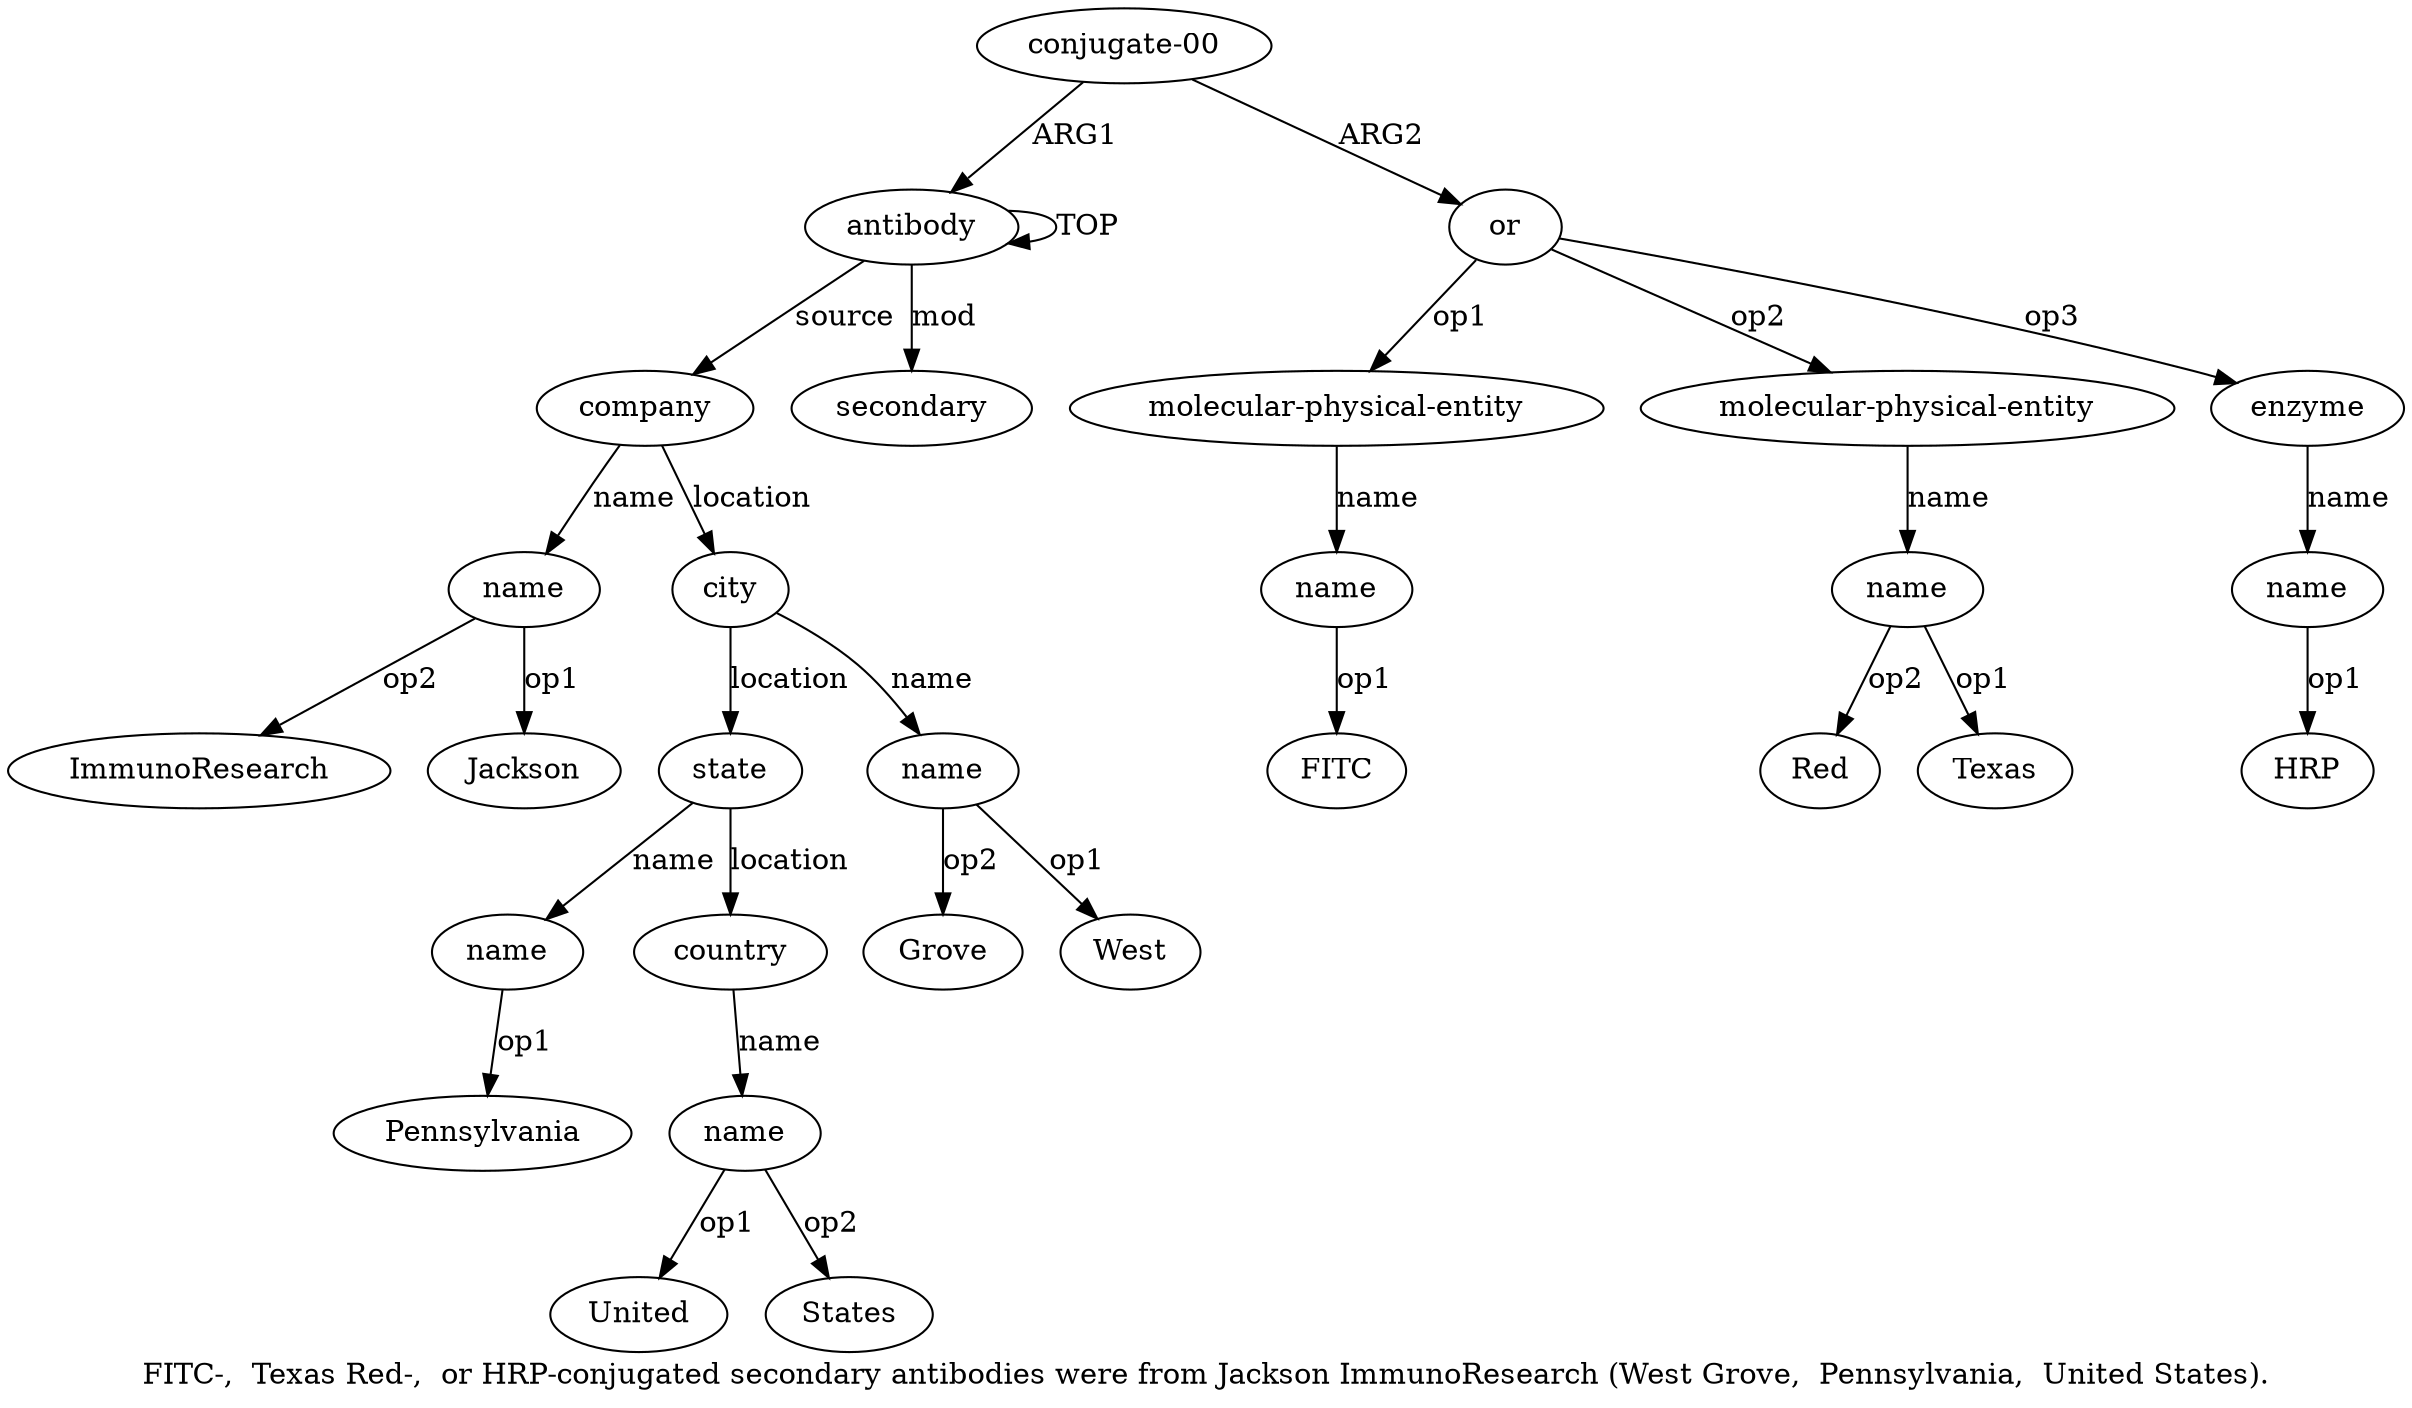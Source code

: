 digraph  {
	graph [label="FITC-,  Texas Red-,  or HRP-conjugated secondary antibodies were from Jackson ImmunoResearch (West Grove,  Pennsylvania,  United \
States)."];
	node [label="\N"];
	"a7 Red"	 [color=black,
		gold_ind=-1,
		gold_label=Red,
		label=Red,
		test_ind=-1,
		test_label=Red];
	"a13 Grove"	 [color=black,
		gold_ind=-1,
		gold_label=Grove,
		label=Grove,
		test_ind=-1,
		test_label=Grove];
	"a7 Texas"	 [color=black,
		gold_ind=-1,
		gold_label=Texas,
		label=Texas,
		test_ind=-1,
		test_label=Texas];
	"a11 ImmunoResearch"	 [color=black,
		gold_ind=-1,
		gold_label=ImmunoResearch,
		label=ImmunoResearch,
		test_ind=-1,
		test_label=ImmunoResearch];
	"a11 Jackson"	 [color=black,
		gold_ind=-1,
		gold_label=Jackson,
		label=Jackson,
		test_ind=-1,
		test_label=Jackson];
	"a15 Pennsylvania"	 [color=black,
		gold_ind=-1,
		gold_label=Pennsylvania,
		label=Pennsylvania,
		test_ind=-1,
		test_label=Pennsylvania];
	a15	 [color=black,
		gold_ind=15,
		gold_label=name,
		label=name,
		test_ind=15,
		test_label=name];
	a15 -> "a15 Pennsylvania" [key=0,
	color=black,
	gold_label=op1,
	label=op1,
	test_label=op1];
a14 [color=black,
	gold_ind=14,
	gold_label=state,
	label=state,
	test_ind=14,
	test_label=state];
a14 -> a15 [key=0,
color=black,
gold_label=name,
label=name,
test_label=name];
a16 [color=black,
gold_ind=16,
gold_label=country,
label=country,
test_ind=16,
test_label=country];
a14 -> a16 [key=0,
color=black,
gold_label=location,
label=location,
test_label=location];
a17 [color=black,
gold_ind=17,
gold_label=name,
label=name,
test_ind=17,
test_label=name];
"a17 United" [color=black,
gold_ind=-1,
gold_label=United,
label=United,
test_ind=-1,
test_label=United];
a17 -> "a17 United" [key=0,
color=black,
gold_label=op1,
label=op1,
test_label=op1];
"a17 States" [color=black,
gold_ind=-1,
gold_label=States,
label=States,
test_ind=-1,
test_label=States];
a17 -> "a17 States" [key=0,
color=black,
gold_label=op2,
label=op2,
test_label=op2];
a16 -> a17 [key=0,
color=black,
gold_label=name,
label=name,
test_label=name];
a11 [color=black,
gold_ind=11,
gold_label=name,
label=name,
test_ind=11,
test_label=name];
a11 -> "a11 ImmunoResearch" [key=0,
color=black,
gold_label=op2,
label=op2,
test_label=op2];
a11 -> "a11 Jackson" [key=0,
color=black,
gold_label=op1,
label=op1,
test_label=op1];
a10 [color=black,
gold_ind=10,
gold_label=company,
label=company,
test_ind=10,
test_label=company];
a10 -> a11 [key=0,
color=black,
gold_label=name,
label=name,
test_label=name];
a12 [color=black,
gold_ind=12,
gold_label=city,
label=city,
test_ind=12,
test_label=city];
a10 -> a12 [key=0,
color=black,
gold_label=location,
label=location,
test_label=location];
a13 [color=black,
gold_ind=13,
gold_label=name,
label=name,
test_ind=13,
test_label=name];
a13 -> "a13 Grove" [key=0,
color=black,
gold_label=op2,
label=op2,
test_label=op2];
"a13 West" [color=black,
gold_ind=-1,
gold_label=West,
label=West,
test_ind=-1,
test_label=West];
a13 -> "a13 West" [key=0,
color=black,
gold_label=op1,
label=op1,
test_label=op1];
a12 -> a14 [key=0,
color=black,
gold_label=location,
label=location,
test_label=location];
a12 -> a13 [key=0,
color=black,
gold_label=name,
label=name,
test_label=name];
"a5 FITC" [color=black,
gold_ind=-1,
gold_label=FITC,
label=FITC,
test_ind=-1,
test_label=FITC];
a1 [color=black,
gold_ind=1,
gold_label=secondary,
label=secondary,
test_ind=1,
test_label=secondary];
a0 [color=black,
gold_ind=0,
gold_label=antibody,
label=antibody,
test_ind=0,
test_label=antibody];
a0 -> a10 [key=0,
color=black,
gold_label=source,
label=source,
test_label=source];
a0 -> a1 [key=0,
color=black,
gold_label=mod,
label=mod,
test_label=mod];
a0 -> a0 [key=0,
color=black,
gold_label=TOP,
label=TOP,
test_label=TOP];
a3 [color=black,
gold_ind=3,
gold_label=or,
label=or,
test_ind=3,
test_label=or];
a4 [color=black,
gold_ind=4,
gold_label="molecular-physical-entity",
label="molecular-physical-entity",
test_ind=4,
test_label="molecular-physical-entity"];
a3 -> a4 [key=0,
color=black,
gold_label=op1,
label=op1,
test_label=op1];
a6 [color=black,
gold_ind=6,
gold_label="molecular-physical-entity",
label="molecular-physical-entity",
test_ind=6,
test_label="molecular-physical-entity"];
a3 -> a6 [key=0,
color=black,
gold_label=op2,
label=op2,
test_label=op2];
a8 [color=black,
gold_ind=8,
gold_label=enzyme,
label=enzyme,
test_ind=8,
test_label=enzyme];
a3 -> a8 [key=0,
color=black,
gold_label=op3,
label=op3,
test_label=op3];
a2 [color=black,
gold_ind=2,
gold_label="conjugate-00",
label="conjugate-00",
test_ind=2,
test_label="conjugate-00"];
a2 -> a0 [key=0,
color=black,
gold_label=ARG1,
label=ARG1,
test_label=ARG1];
a2 -> a3 [key=0,
color=black,
gold_label=ARG2,
label=ARG2,
test_label=ARG2];
a5 [color=black,
gold_ind=5,
gold_label=name,
label=name,
test_ind=5,
test_label=name];
a5 -> "a5 FITC" [key=0,
color=black,
gold_label=op1,
label=op1,
test_label=op1];
a4 -> a5 [key=0,
color=black,
gold_label=name,
label=name,
test_label=name];
a7 [color=black,
gold_ind=7,
gold_label=name,
label=name,
test_ind=7,
test_label=name];
a7 -> "a7 Red" [key=0,
color=black,
gold_label=op2,
label=op2,
test_label=op2];
a7 -> "a7 Texas" [key=0,
color=black,
gold_label=op1,
label=op1,
test_label=op1];
a6 -> a7 [key=0,
color=black,
gold_label=name,
label=name,
test_label=name];
a9 [color=black,
gold_ind=9,
gold_label=name,
label=name,
test_ind=9,
test_label=name];
"a9 HRP" [color=black,
gold_ind=-1,
gold_label=HRP,
label=HRP,
test_ind=-1,
test_label=HRP];
a9 -> "a9 HRP" [key=0,
color=black,
gold_label=op1,
label=op1,
test_label=op1];
a8 -> a9 [key=0,
color=black,
gold_label=name,
label=name,
test_label=name];
}
